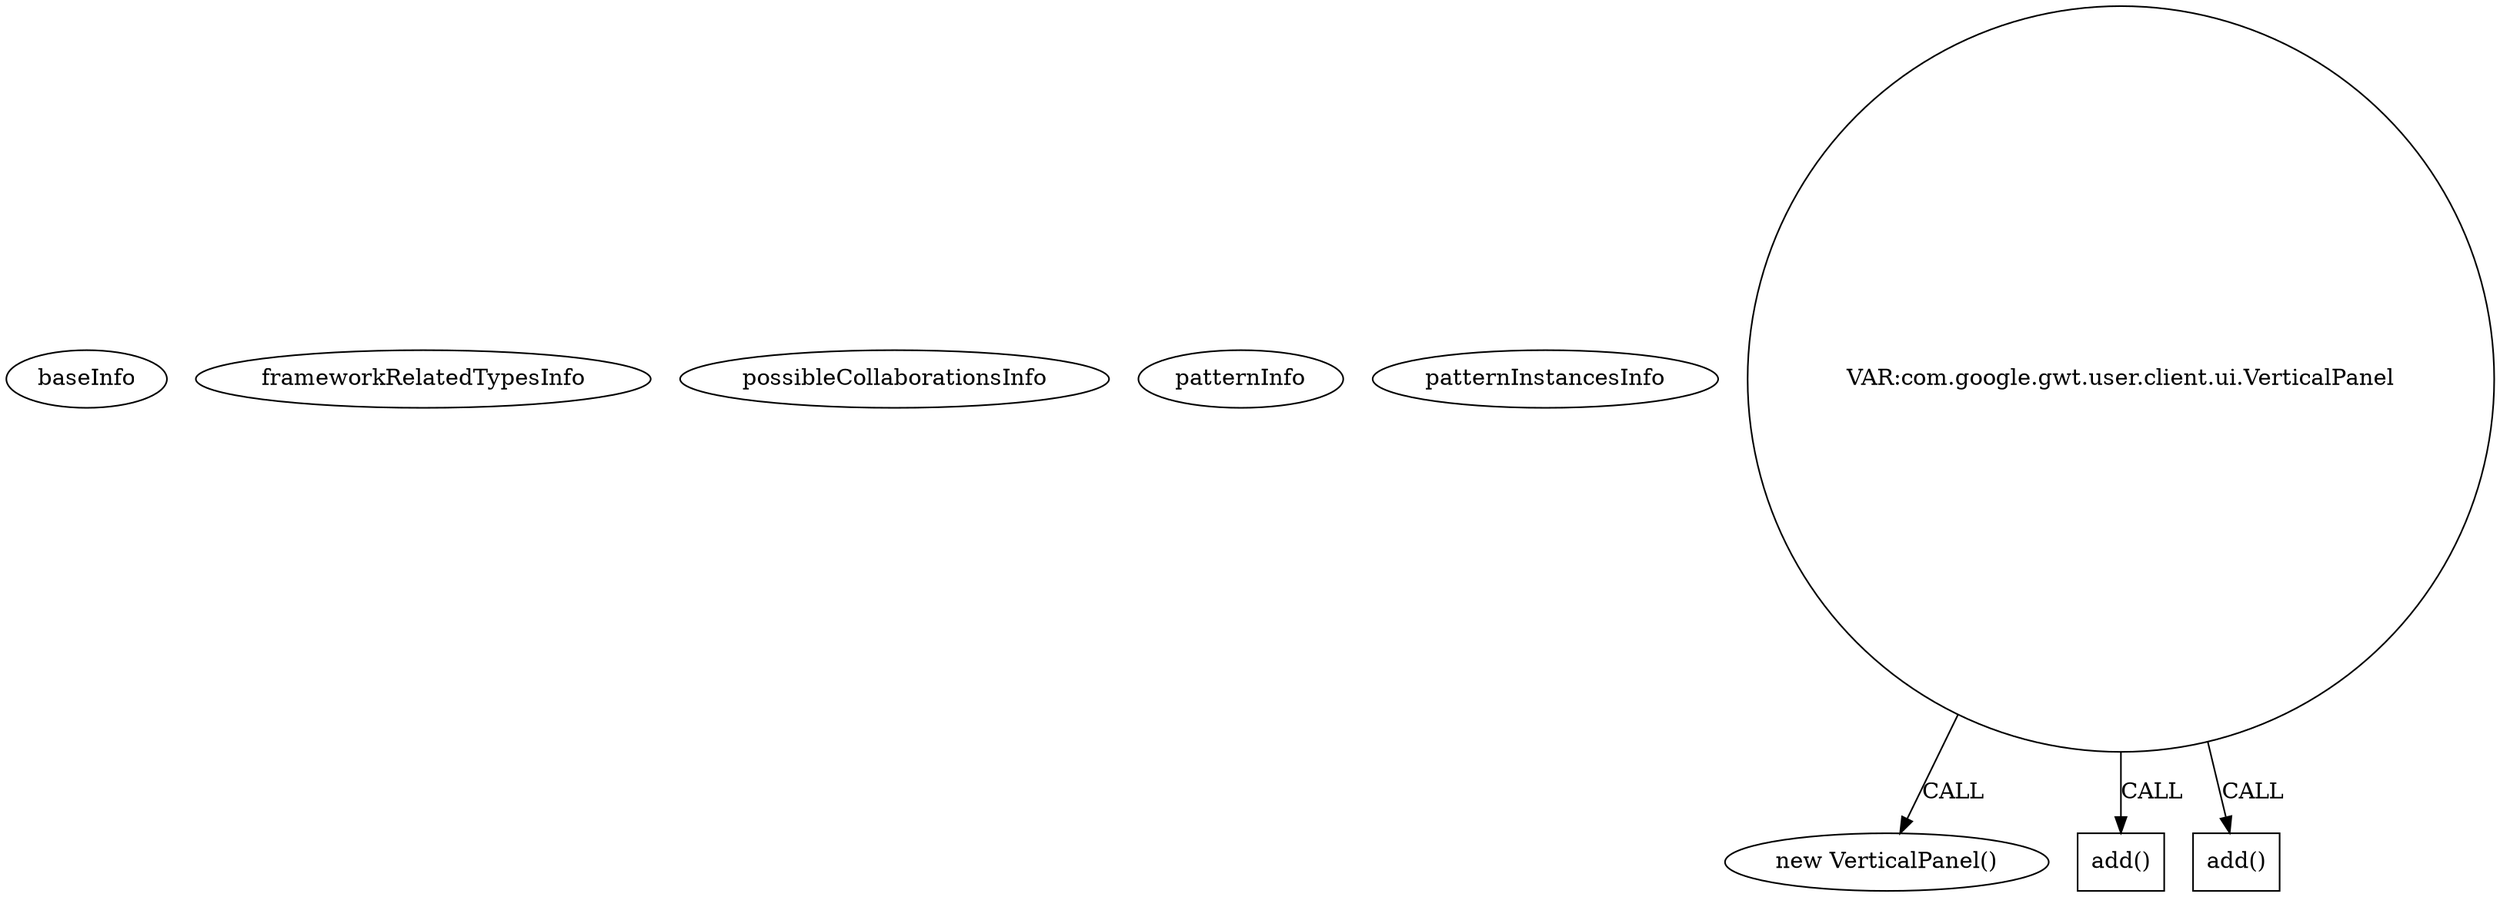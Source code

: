 digraph {
baseInfo[graphId=304,category="pattern",isAnonymous=false,possibleRelation=false]
frameworkRelatedTypesInfo[]
possibleCollaborationsInfo[]
patternInfo[frequency=24.0,patternRootClient=null]
patternInstancesInfo[0="xinl-feedlosophor~/xinl-feedlosophor/feedlosophor-master/Feedlosophor/src/feedlosophor/client/Feedlosophor.java~Feedlosophor~4708",1="ashtonthomas-gwt-fast-touch-press~/ashtonthomas-gwt-fast-touch-press/gwt-fast-touch-press-master/src/io/ashton/fastpress/client/Gwt_fast_press.java~Gwt_fast_press~744",2="AquaWolf-frontier-manager~/AquaWolf-frontier-manager/frontier-manager-master/Frontier Manager Server/src/de/waldmeisterundfreunde/frontiermanger/client/Frontier_Manager.java~Frontier_Manager~20",3="DeannaSurma-Census~/DeannaSurma-Census/Census-master/src/com/cs4302/census/client/Census.java~Census~109",4="12010994-GLI-TP1~/12010994-GLI-TP1/GLI-TP1-master/src/main/java/fr/istic/m2gl/gli/client/gli.java~gli~1",5="chap19150-SeptaSquared~/chap19150-SeptaSquared/SeptaSquared-master/SeptaSquare/src/com/chapslife/septasquare/client/SeptaSquare.java~SeptaSquare~1059",6="hmiguellima-ugat~/hmiguellima-ugat/ugat-master/src/org/ucp/ugat/client/common/ui/ModalDialog.java~ModalDialog~3054",7="MainMain-ChatCafeine~/MainMain-ChatCafeine/ChatCafeine-master/ChatCafeine/src/sources/client/ChatCafeine.java~ChatCafeine~180",8="karuto-cloud-storage-gallery~/karuto-cloud-storage-gallery/cloud-storage-gallery-master/src/com/mycompany/cloudstoragegallery/client/CloudStorageGallery.java~CloudStorageGallery~3400",9="MainMain-ChatCafeine~/MainMain-ChatCafeine/ChatCafeine-master/ChatCafeine/src/sources/client/vue/coffeeRoom/CoffeeRoomPanel.java~CoffeeRoomPanel~230",10="marchold-BandRidesServer~/marchold-BandRidesServer/BandRidesServer-master/Band-Rides-Server/src/com/catglo/bandridesserver/client/Band_Rides_Server.java~Band_Rides_Server~3705",11="jaxzin-gwt-common-widgets~/jaxzin-gwt-common-widgets/gwt-common-widgets-master/src/com/jaxzin/gwt/examples/draggablegrid/client/DraggableGridExample.java~DraggableGridExample~3124",12="bobvash-Resolution-Tracker~/bobvash-Resolution-Tracker/Resolution-Tracker-master/ResolutionTracker/src/com/bobvash/resolutiontracker/client/ResolutionTracker.java~ResolutionTracker~863",13="cbopp-gwt-taglist~/cbopp-gwt-taglist/gwt-taglist-master/src/test/java/com/virilis_software/gwt/taglist/client/TagListEntryPoint.java~TagListEntryPoint~1048",14="lferna-Padel~/lferna-Padel/Padel-master/src/padel/client/Padel.java~Padel~3621",15="bobvash-Resolution-Tracker~/bobvash-Resolution-Tracker/Resolution-Tracker-master/ResolutionTracker/src/com/bobvash/resolutiontracker/client/ResolutionDayWidget.java~ResolutionDayWidget~867",16="nakaken0629-mezamashimailgwt~/nakaken0629-mezamashimailgwt/mezamashimailgwt-master/mezamashimailgwt/src/com/appspot/mezamashimailgwt/client/Mezamashimailgwt.java~Mezamashimailgwt~4116",17="akjava-GWTRecorderjs~/akjava-GWTRecorderjs/GWTRecorderjs-master/src/com/akjava/gwt/recorder/client/GWTRecorder.java~GWTRecorder~639",18="BrianHenryIE-GwtDropwizard~/BrianHenryIE-GwtDropwizard/GwtDropwizard-master/src/main/java/ie/brianhenry/gwtdropwizard/client/GwtDropwizardClient.java~GwtDropwizardClient~44",19="ravitle-JBTest~/ravitle-JBTest/JBTest-master/JBTest/src/jbtestPro_v1/client/JbtestPro_v1.java~JbtestPro_v1~4329",20="robinkeunen-shiny-octo-ironman~/robinkeunen-shiny-octo-ironman/shiny-octo-ironman-master/Guestbook/src/guestbook/client/Guestbook.java~Guestbook~4419",21="ph73nt-fuzzy-archer~/ph73nt-fuzzy-archer/fuzzy-archer-master/src/couk/fishlegs/nucmedone/client/NucMedOne.java~NucMedOne~4289",22="MainMain-ChatCafeine~/MainMain-ChatCafeine/ChatCafeine-master/ChatCafeine/src/sources/client/vue/coffeeRoom/ChoixSallePanel.java~ChoixSallePanel~262",23="hershal-supertictactoe~/hershal-supertictactoe/supertictactoe-master/src/com/supertictactoe/supertictactoe/client/SuperTicTacToe.java~SuperTicTacToe~1407"]
57[label="new VerticalPanel()",vertexType="CONSTRUCTOR_CALL",isFrameworkType=false]
58[label="VAR:com.google.gwt.user.client.ui.VerticalPanel",vertexType="VARIABLE_EXPRESION",isFrameworkType=false,shape=circle]
75[label="add()",vertexType="INSIDE_CALL",isFrameworkType=false,shape=box]
70[label="add()",vertexType="INSIDE_CALL",isFrameworkType=false,shape=box]
58->57[label="CALL"]
58->70[label="CALL"]
58->75[label="CALL"]
}

